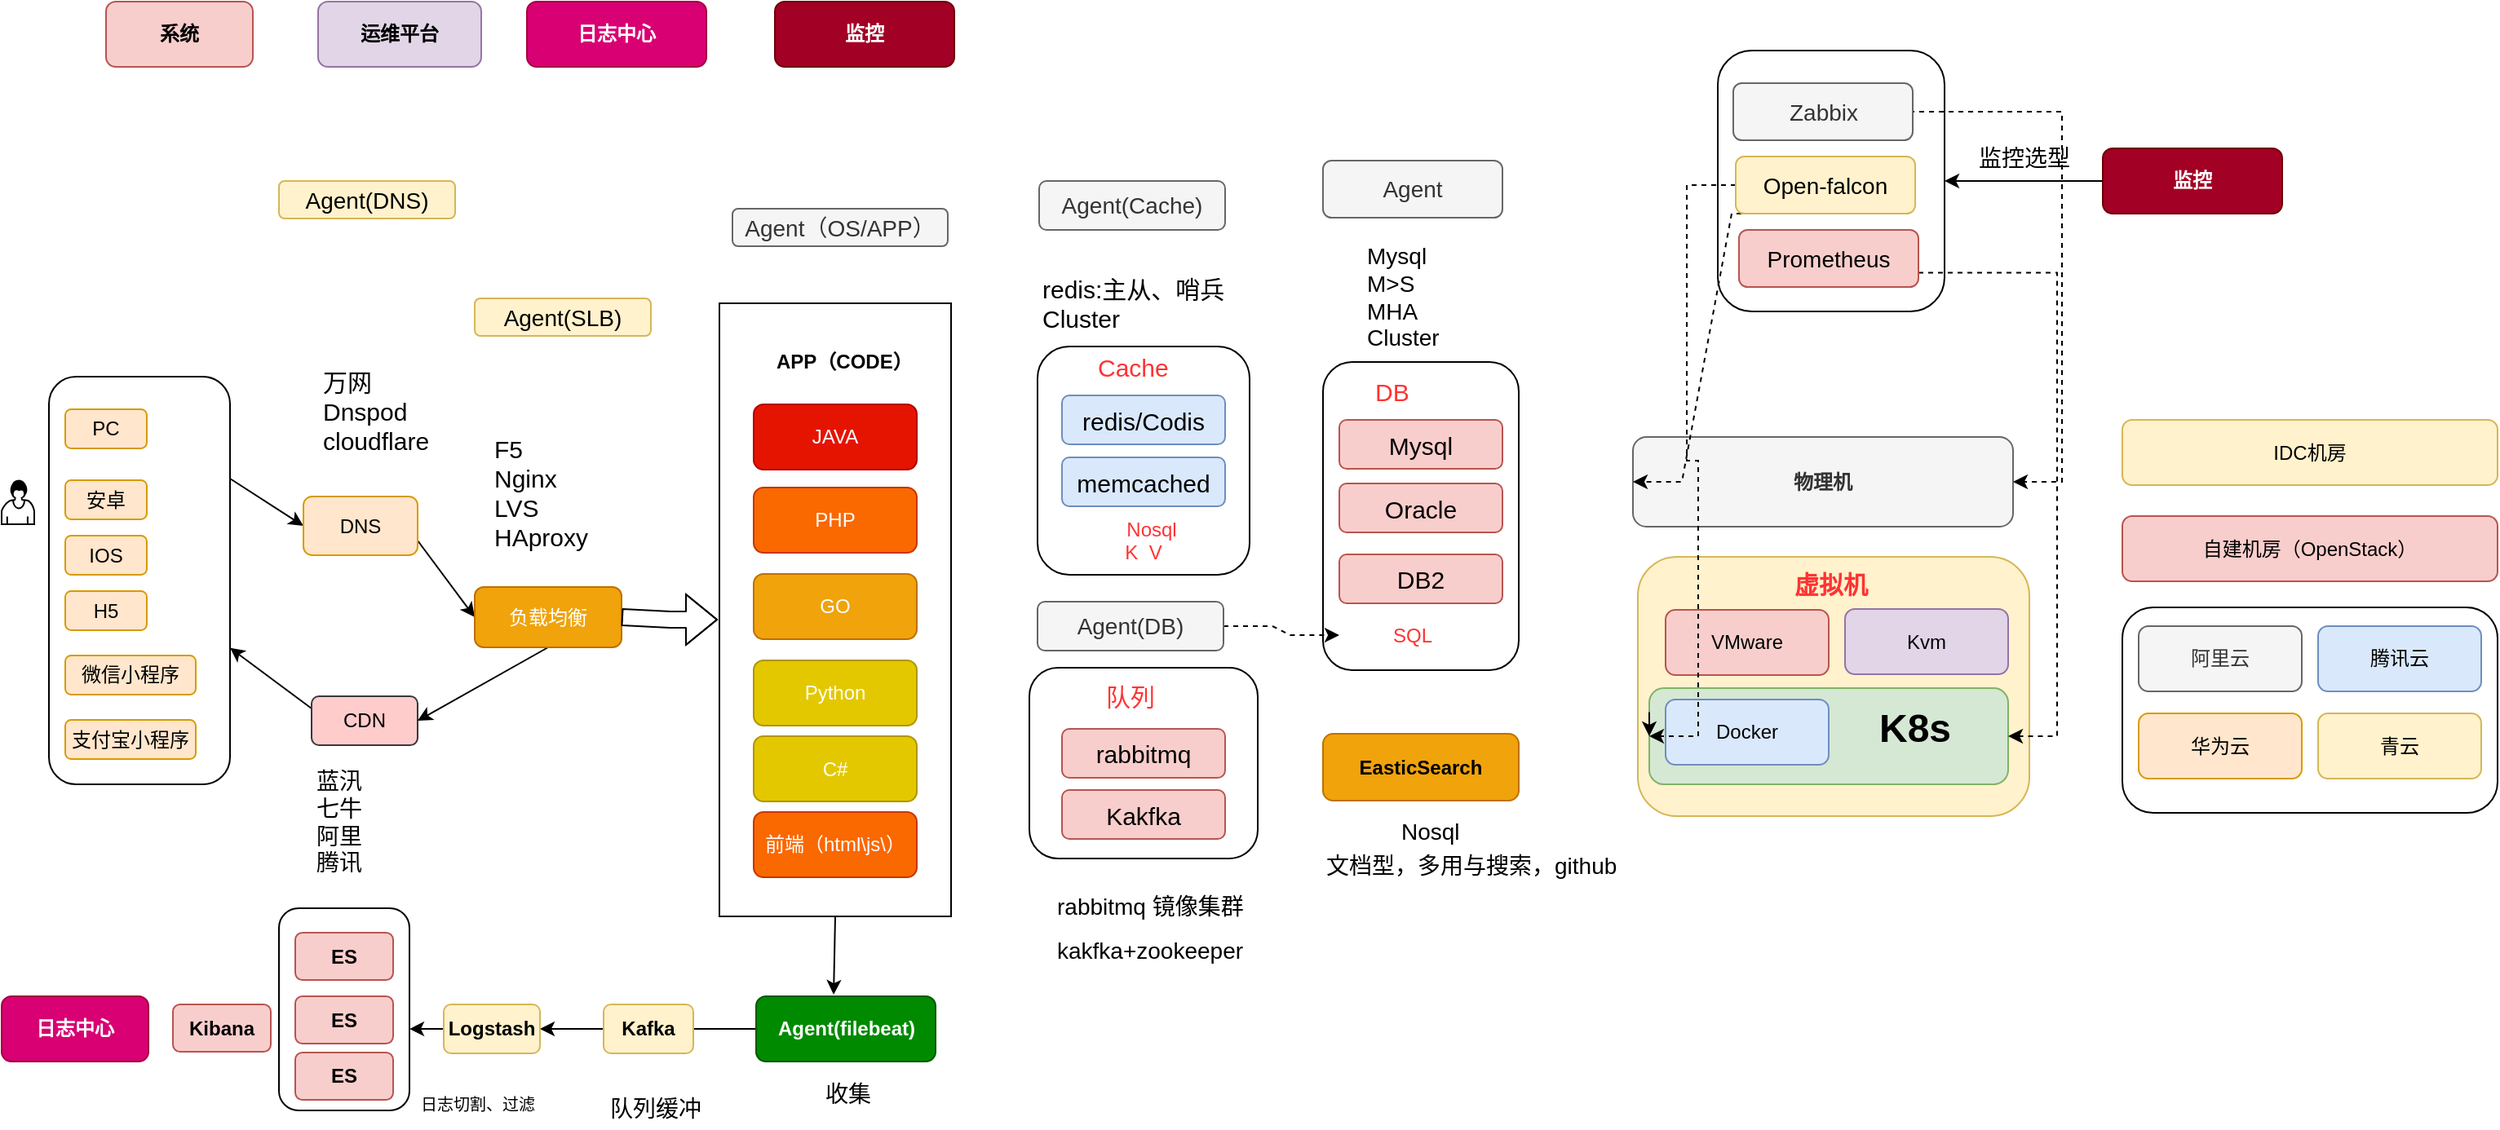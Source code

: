<mxfile version="11.1.4" type="github"><diagram id="FjkCbxF8kweXwZ7Hy2CF" name="第 1 页"><mxGraphModel dx="1186" dy="743" grid="1" gridSize="10" guides="1" tooltips="1" connect="1" arrows="1" fold="1" page="1" pageScale="1" pageWidth="827" pageHeight="1169" math="0" shadow="0"><root><mxCell id="0"/><mxCell id="1" parent="0"/><mxCell id="Rk0UD3mwPx1XItHt06ZP-148" value="" style="rounded=1;whiteSpace=wrap;html=1;" vertex="1" parent="1"><mxGeometry x="1062" y="50" width="139" height="160" as="geometry"/></mxCell><mxCell id="Rk0UD3mwPx1XItHt06ZP-143" value="监控" style="rounded=1;whiteSpace=wrap;html=1;fillColor=#a20025;strokeColor=#6F0000;fontColor=#ffffff;fontStyle=1" vertex="1" parent="1"><mxGeometry x="1298" y="110" width="110" height="40" as="geometry"/></mxCell><mxCell id="Rk0UD3mwPx1XItHt06ZP-138" value="" style="rounded=1;whiteSpace=wrap;html=1;labelBackgroundColor=none;fontSize=24;fontColor=#000000;" vertex="1" parent="1"><mxGeometry x="180" y="576" width="80" height="124" as="geometry"/></mxCell><mxCell id="Rk0UD3mwPx1XItHt06ZP-36" value="" style="rounded=1;whiteSpace=wrap;html=1;labelBackgroundColor=none;align=left;fillColor=#fff2cc;strokeColor=#d6b656;" vertex="1" parent="1"><mxGeometry x="1013" y="360.5" width="240" height="159" as="geometry"/></mxCell><mxCell id="Rk0UD3mwPx1XItHt06ZP-34" value="" style="rounded=1;whiteSpace=wrap;html=1;labelBackgroundColor=none;fillColor=#d5e8d4;strokeColor=#82b366;align=center;" vertex="1" parent="1"><mxGeometry x="1020" y="441" width="220" height="59" as="geometry"/></mxCell><mxCell id="Rk0UD3mwPx1XItHt06ZP-106" value="" style="rounded=1;whiteSpace=wrap;html=1;labelBackgroundColor=none;fontSize=12;fontColor=#FF3333;" vertex="1" parent="1"><mxGeometry x="820" y="241" width="120" height="189" as="geometry"/></mxCell><mxCell id="Rk0UD3mwPx1XItHt06ZP-99" value="" style="rounded=1;whiteSpace=wrap;html=1;labelBackgroundColor=none;fontSize=15;fontColor=#FF3333;" vertex="1" parent="1"><mxGeometry x="640" y="428.5" width="140" height="117" as="geometry"/></mxCell><mxCell id="Rk0UD3mwPx1XItHt06ZP-98" value="" style="rounded=1;whiteSpace=wrap;html=1;labelBackgroundColor=none;fontSize=15;fontColor=#FF3333;" vertex="1" parent="1"><mxGeometry x="645" y="231.5" width="130" height="140" as="geometry"/></mxCell><mxCell id="Rk0UD3mwPx1XItHt06ZP-67" style="rounded=0;orthogonalLoop=1;jettySize=auto;html=1;exitX=1;exitY=0.25;exitDx=0;exitDy=0;entryX=0;entryY=0.5;entryDx=0;entryDy=0;fontSize=15;fontColor=#FF3333;" edge="1" parent="1" source="Rk0UD3mwPx1XItHt06ZP-66" target="Rk0UD3mwPx1XItHt06ZP-6"><mxGeometry relative="1" as="geometry"/></mxCell><mxCell id="Rk0UD3mwPx1XItHt06ZP-66" value="" style="rounded=1;whiteSpace=wrap;html=1;labelBackgroundColor=none;fontSize=15;fontColor=#FF3333;" vertex="1" parent="1"><mxGeometry x="39" y="250" width="111" height="250" as="geometry"/></mxCell><mxCell id="Rk0UD3mwPx1XItHt06ZP-64" value="" style="rounded=1;whiteSpace=wrap;html=1;labelBackgroundColor=none;fontSize=15;fontColor=#FF3333;" vertex="1" parent="1"><mxGeometry x="1310" y="391.5" width="230" height="126" as="geometry"/></mxCell><mxCell id="Rk0UD3mwPx1XItHt06ZP-120" style="edgeStyle=none;rounded=0;orthogonalLoop=1;jettySize=auto;html=1;exitX=0.5;exitY=1;exitDx=0;exitDy=0;entryX=0.432;entryY=-0.025;entryDx=0;entryDy=0;entryPerimeter=0;fontSize=24;fontColor=#000000;" edge="1" parent="1" source="Rk0UD3mwPx1XItHt06ZP-29" target="Rk0UD3mwPx1XItHt06ZP-119"><mxGeometry relative="1" as="geometry"/></mxCell><mxCell id="Rk0UD3mwPx1XItHt06ZP-29" value="" style="rounded=0;whiteSpace=wrap;html=1;labelBackgroundColor=none;labelBorderColor=#000000;" vertex="1" parent="1"><mxGeometry x="450" y="205" width="142" height="376" as="geometry"/></mxCell><mxCell id="Rk0UD3mwPx1XItHt06ZP-1" value="系统" style="rounded=1;whiteSpace=wrap;html=1;fillColor=#f8cecc;strokeColor=#b85450;fontStyle=1" vertex="1" parent="1"><mxGeometry x="74" y="20" width="90" height="40" as="geometry"/></mxCell><mxCell id="Rk0UD3mwPx1XItHt06ZP-2" value="运维平台" style="rounded=1;whiteSpace=wrap;html=1;fillColor=#e1d5e7;strokeColor=#9673a6;fontStyle=1" vertex="1" parent="1"><mxGeometry x="204" y="20" width="100" height="40" as="geometry"/></mxCell><mxCell id="Rk0UD3mwPx1XItHt06ZP-3" value="日志中心" style="rounded=1;whiteSpace=wrap;html=1;fillColor=#d80073;strokeColor=#A50040;fontColor=#ffffff;fontStyle=1" vertex="1" parent="1"><mxGeometry x="332" y="20" width="110" height="40" as="geometry"/></mxCell><mxCell id="Rk0UD3mwPx1XItHt06ZP-4" value="监控" style="rounded=1;whiteSpace=wrap;html=1;fillColor=#a20025;strokeColor=#6F0000;fontColor=#ffffff;fontStyle=1" vertex="1" parent="1"><mxGeometry x="484" y="20" width="110" height="40" as="geometry"/></mxCell><mxCell id="Rk0UD3mwPx1XItHt06ZP-69" style="edgeStyle=none;rounded=0;orthogonalLoop=1;jettySize=auto;html=1;exitX=1;exitY=0.75;exitDx=0;exitDy=0;entryX=0;entryY=0.5;entryDx=0;entryDy=0;fontSize=15;fontColor=#FF3333;" edge="1" parent="1" source="Rk0UD3mwPx1XItHt06ZP-6" target="Rk0UD3mwPx1XItHt06ZP-16"><mxGeometry relative="1" as="geometry"/></mxCell><mxCell id="Rk0UD3mwPx1XItHt06ZP-6" value="DNS" style="rounded=1;whiteSpace=wrap;html=1;fillColor=#ffe6cc;strokeColor=#d79b00;" vertex="1" parent="1"><mxGeometry x="195" y="323.5" width="70" height="36" as="geometry"/></mxCell><mxCell id="Rk0UD3mwPx1XItHt06ZP-7" value="" style="shape=mxgraph.bpmn.user_task;html=1;outlineConnect=0;" vertex="1" parent="1"><mxGeometry x="10" y="313.5" width="20" height="27" as="geometry"/></mxCell><mxCell id="Rk0UD3mwPx1XItHt06ZP-68" style="edgeStyle=none;rounded=0;orthogonalLoop=1;jettySize=auto;html=1;exitX=0;exitY=0.25;exitDx=0;exitDy=0;fontSize=15;fontColor=#FF3333;" edge="1" parent="1" source="Rk0UD3mwPx1XItHt06ZP-8" target="Rk0UD3mwPx1XItHt06ZP-66"><mxGeometry relative="1" as="geometry"/></mxCell><mxCell id="Rk0UD3mwPx1XItHt06ZP-8" value="CDN" style="rounded=1;whiteSpace=wrap;html=1;fillColor=#ffcccc;strokeColor=#36393d;" vertex="1" parent="1"><mxGeometry x="200" y="446" width="65" height="30" as="geometry"/></mxCell><mxCell id="Rk0UD3mwPx1XItHt06ZP-70" style="edgeStyle=none;rounded=0;orthogonalLoop=1;jettySize=auto;html=1;exitX=0.5;exitY=1;exitDx=0;exitDy=0;entryX=1;entryY=0.5;entryDx=0;entryDy=0;fontSize=15;fontColor=#FF3333;" edge="1" parent="1" source="Rk0UD3mwPx1XItHt06ZP-16" target="Rk0UD3mwPx1XItHt06ZP-8"><mxGeometry relative="1" as="geometry"/></mxCell><mxCell id="Rk0UD3mwPx1XItHt06ZP-16" value="负载均衡" style="rounded=1;whiteSpace=wrap;html=1;labelBackgroundColor=none;fillColor=#f0a30a;strokeColor=#BD7000;fontColor=#ffffff;" vertex="1" parent="1"><mxGeometry x="300" y="379" width="90" height="37" as="geometry"/></mxCell><mxCell id="Rk0UD3mwPx1XItHt06ZP-17" value="JAVA" style="rounded=1;whiteSpace=wrap;html=1;labelBackgroundColor=none;fillColor=#e51400;strokeColor=#B20000;fontColor=#ffffff;" vertex="1" parent="1"><mxGeometry x="471" y="267" width="100" height="40" as="geometry"/></mxCell><mxCell id="Rk0UD3mwPx1XItHt06ZP-18" value="PHP" style="rounded=1;whiteSpace=wrap;html=1;labelBackgroundColor=none;fillColor=#fa6800;strokeColor=#C73500;fontColor=#ffffff;" vertex="1" parent="1"><mxGeometry x="471" y="318" width="100" height="40" as="geometry"/></mxCell><mxCell id="Rk0UD3mwPx1XItHt06ZP-19" value="Python" style="rounded=1;whiteSpace=wrap;html=1;labelBackgroundColor=none;fillColor=#e3c800;strokeColor=#B09500;fontColor=#ffffff;" vertex="1" parent="1"><mxGeometry x="471" y="424" width="100" height="40" as="geometry"/></mxCell><mxCell id="Rk0UD3mwPx1XItHt06ZP-20" value="GO" style="rounded=1;whiteSpace=wrap;html=1;labelBackgroundColor=none;fillColor=#f0a30a;strokeColor=#BD7000;fontColor=#ffffff;" vertex="1" parent="1"><mxGeometry x="471" y="371" width="100" height="40" as="geometry"/></mxCell><mxCell id="Rk0UD3mwPx1XItHt06ZP-21" value="APP（CODE）" style="text;html=1;resizable=0;points=[];autosize=1;align=left;verticalAlign=top;spacingTop=-4;fontStyle=1" vertex="1" parent="1"><mxGeometry x="482.5" y="231" width="100" height="20" as="geometry"/></mxCell><mxCell id="Rk0UD3mwPx1XItHt06ZP-22" value="IDC机房" style="rounded=1;whiteSpace=wrap;html=1;labelBackgroundColor=none;fillColor=#fff2cc;strokeColor=#d6b656;" vertex="1" parent="1"><mxGeometry x="1310" y="276.5" width="230" height="40" as="geometry"/></mxCell><mxCell id="Rk0UD3mwPx1XItHt06ZP-26" value="VMware" style="rounded=1;whiteSpace=wrap;html=1;labelBackgroundColor=none;fillColor=#f8cecc;strokeColor=#b85450;" vertex="1" parent="1"><mxGeometry x="1030" y="393" width="100" height="40" as="geometry"/></mxCell><mxCell id="Rk0UD3mwPx1XItHt06ZP-27" value="前端（html\js\）" style="rounded=1;whiteSpace=wrap;html=1;labelBackgroundColor=none;fillColor=#fa6800;strokeColor=#C73500;fontColor=#ffffff;" vertex="1" parent="1"><mxGeometry x="471" y="517" width="100" height="40" as="geometry"/></mxCell><mxCell id="Rk0UD3mwPx1XItHt06ZP-32" value="Kvm" style="rounded=1;whiteSpace=wrap;html=1;labelBackgroundColor=none;fillColor=#e1d5e7;strokeColor=#9673a6;" vertex="1" parent="1"><mxGeometry x="1140" y="392.5" width="100" height="40" as="geometry"/></mxCell><mxCell id="Rk0UD3mwPx1XItHt06ZP-33" value="Docker" style="rounded=1;whiteSpace=wrap;html=1;labelBackgroundColor=none;fillColor=#dae8fc;strokeColor=#6c8ebf;" vertex="1" parent="1"><mxGeometry x="1030" y="448" width="100" height="40" as="geometry"/></mxCell><mxCell id="Rk0UD3mwPx1XItHt06ZP-42" value="C#" style="rounded=1;whiteSpace=wrap;html=1;labelBackgroundColor=none;fillColor=#e3c800;strokeColor=#B09500;fontColor=#ffffff;" vertex="1" parent="1"><mxGeometry x="471" y="470.5" width="100" height="40" as="geometry"/></mxCell><mxCell id="Rk0UD3mwPx1XItHt06ZP-43" value="PC" style="rounded=1;whiteSpace=wrap;html=1;fillColor=#ffe6cc;strokeColor=#d79b00;" vertex="1" parent="1"><mxGeometry x="49" y="270" width="50" height="24" as="geometry"/></mxCell><mxCell id="Rk0UD3mwPx1XItHt06ZP-44" value="安卓" style="rounded=1;whiteSpace=wrap;html=1;fillColor=#ffe6cc;strokeColor=#d79b00;" vertex="1" parent="1"><mxGeometry x="49" y="313.5" width="50" height="24" as="geometry"/></mxCell><mxCell id="Rk0UD3mwPx1XItHt06ZP-47" value="IOS" style="rounded=1;whiteSpace=wrap;html=1;fillColor=#ffe6cc;strokeColor=#d79b00;" vertex="1" parent="1"><mxGeometry x="49" y="347.5" width="50" height="24" as="geometry"/></mxCell><mxCell id="Rk0UD3mwPx1XItHt06ZP-48" value="H5" style="rounded=1;whiteSpace=wrap;html=1;fillColor=#ffe6cc;strokeColor=#d79b00;" vertex="1" parent="1"><mxGeometry x="49" y="381.5" width="50" height="24" as="geometry"/></mxCell><mxCell id="Rk0UD3mwPx1XItHt06ZP-49" value="微信小程序" style="rounded=1;whiteSpace=wrap;html=1;fillColor=#ffe6cc;strokeColor=#d79b00;" vertex="1" parent="1"><mxGeometry x="49" y="421" width="80" height="24" as="geometry"/></mxCell><mxCell id="Rk0UD3mwPx1XItHt06ZP-50" value="支付宝小程序" style="rounded=1;whiteSpace=wrap;html=1;fillColor=#ffe6cc;strokeColor=#d79b00;" vertex="1" parent="1"><mxGeometry x="49" y="460.5" width="80" height="24" as="geometry"/></mxCell><mxCell id="Rk0UD3mwPx1XItHt06ZP-53" value="虚拟机" style="text;html=1;strokeColor=none;fillColor=none;align=center;verticalAlign=middle;whiteSpace=wrap;rounded=0;labelBackgroundColor=none;fontSize=15;fontStyle=1;fontColor=#FF3333;" vertex="1" parent="1"><mxGeometry x="1100" y="364.5" width="63" height="24" as="geometry"/></mxCell><mxCell id="Rk0UD3mwPx1XItHt06ZP-55" value="自建机房（OpenStack）" style="rounded=1;whiteSpace=wrap;html=1;labelBackgroundColor=none;fillColor=#f8cecc;strokeColor=#b85450;" vertex="1" parent="1"><mxGeometry x="1310" y="335.5" width="230" height="40" as="geometry"/></mxCell><mxCell id="Rk0UD3mwPx1XItHt06ZP-56" value="&lt;b&gt;物理机&lt;/b&gt;" style="rounded=1;whiteSpace=wrap;html=1;labelBackgroundColor=none;fillColor=#f5f5f5;strokeColor=#666666;fontColor=#333333;" vertex="1" parent="1"><mxGeometry x="1010" y="287" width="233" height="55" as="geometry"/></mxCell><mxCell id="Rk0UD3mwPx1XItHt06ZP-57" value="阿里云" style="rounded=1;whiteSpace=wrap;html=1;labelBackgroundColor=none;fillColor=#f5f5f5;strokeColor=#666666;fontColor=#333333;" vertex="1" parent="1"><mxGeometry x="1320" y="403" width="100" height="40" as="geometry"/></mxCell><mxCell id="Rk0UD3mwPx1XItHt06ZP-61" value="华为云" style="rounded=1;whiteSpace=wrap;html=1;labelBackgroundColor=none;fillColor=#ffe6cc;strokeColor=#d79b00;" vertex="1" parent="1"><mxGeometry x="1320" y="456.5" width="100" height="40" as="geometry"/></mxCell><mxCell id="Rk0UD3mwPx1XItHt06ZP-62" value="腾讯云" style="rounded=1;whiteSpace=wrap;html=1;labelBackgroundColor=none;fillColor=#dae8fc;strokeColor=#6c8ebf;" vertex="1" parent="1"><mxGeometry x="1430" y="403" width="100" height="40" as="geometry"/></mxCell><mxCell id="Rk0UD3mwPx1XItHt06ZP-63" value="青云" style="rounded=1;whiteSpace=wrap;html=1;labelBackgroundColor=none;fillColor=#fff2cc;strokeColor=#d6b656;" vertex="1" parent="1"><mxGeometry x="1430" y="456.5" width="100" height="40" as="geometry"/></mxCell><mxCell id="Rk0UD3mwPx1XItHt06ZP-71" value="" style="shape=flexArrow;endArrow=classic;html=1;fontSize=15;fontColor=#FF3333;exitX=1;exitY=0.5;exitDx=0;exitDy=0;" edge="1" parent="1" source="Rk0UD3mwPx1XItHt06ZP-16"><mxGeometry width="50" height="50" relative="1" as="geometry"><mxPoint x="390" y="420" as="sourcePoint"/><mxPoint x="449" y="399" as="targetPoint"/><Array as="points"><mxPoint x="420" y="399"/></Array></mxGeometry></mxCell><mxCell id="Rk0UD3mwPx1XItHt06ZP-72" value="&lt;font color=&quot;#000000&quot;&gt;redis/Codis&lt;/font&gt;" style="rounded=1;whiteSpace=wrap;html=1;labelBackgroundColor=none;fontSize=15;fillColor=#dae8fc;strokeColor=#6c8ebf;" vertex="1" parent="1"><mxGeometry x="660" y="261.5" width="100" height="30" as="geometry"/></mxCell><mxCell id="Rk0UD3mwPx1XItHt06ZP-74" value="&lt;font color=&quot;#000000&quot;&gt;memcached&lt;br&gt;&lt;/font&gt;" style="rounded=1;whiteSpace=wrap;html=1;labelBackgroundColor=none;fontSize=15;fillColor=#dae8fc;strokeColor=#6c8ebf;" vertex="1" parent="1"><mxGeometry x="660" y="299.5" width="100" height="30" as="geometry"/></mxCell><mxCell id="Rk0UD3mwPx1XItHt06ZP-75" value="&lt;font color=&quot;#000000&quot;&gt;rabbitmq&lt;/font&gt;" style="rounded=1;whiteSpace=wrap;html=1;labelBackgroundColor=none;fontSize=15;fillColor=#f8cecc;strokeColor=#b85450;" vertex="1" parent="1"><mxGeometry x="660" y="466" width="100" height="30" as="geometry"/></mxCell><mxCell id="Rk0UD3mwPx1XItHt06ZP-77" value="Cache" style="text;html=1;resizable=0;points=[];autosize=1;align=left;verticalAlign=top;spacingTop=-4;fontSize=15;fontColor=#FF3333;" vertex="1" parent="1"><mxGeometry x="680" y="232.5" width="60" height="20" as="geometry"/></mxCell><mxCell id="Rk0UD3mwPx1XItHt06ZP-78" value="队列" style="text;html=1;resizable=0;points=[];autosize=1;align=left;verticalAlign=top;spacingTop=-4;fontSize=15;fontColor=#FF3333;" vertex="1" parent="1"><mxGeometry x="685" y="434.5" width="50" height="20" as="geometry"/></mxCell><mxCell id="Rk0UD3mwPx1XItHt06ZP-81" value="&lt;font color=&quot;#000000&quot;&gt;Kakfka&lt;/font&gt;" style="rounded=1;whiteSpace=wrap;html=1;labelBackgroundColor=none;fontSize=15;fillColor=#f8cecc;strokeColor=#b85450;" vertex="1" parent="1"><mxGeometry x="660" y="503.5" width="100" height="30" as="geometry"/></mxCell><mxCell id="Rk0UD3mwPx1XItHt06ZP-86" value="Mysql" style="rounded=1;whiteSpace=wrap;html=1;labelBackgroundColor=none;fontSize=15;fillColor=#f8cecc;strokeColor=#b85450;" vertex="1" parent="1"><mxGeometry x="830" y="276.5" width="100" height="30" as="geometry"/></mxCell><mxCell id="Rk0UD3mwPx1XItHt06ZP-87" value="&lt;font color=&quot;#000000&quot;&gt;万网&lt;br&gt;Dnspod&lt;br&gt;cloudflare&lt;br&gt;&lt;/font&gt;" style="text;html=1;resizable=0;points=[];autosize=1;align=left;verticalAlign=top;spacingTop=-4;fontSize=15;fontColor=#FF3333;" vertex="1" parent="1"><mxGeometry x="205" y="241.5" width="80" height="60" as="geometry"/></mxCell><mxCell id="Rk0UD3mwPx1XItHt06ZP-88" value="&lt;font color=&quot;#000000&quot; style=&quot;font-size: 14px;&quot;&gt;蓝汛&lt;br style=&quot;font-size: 14px;&quot;&gt;七牛&lt;br style=&quot;font-size: 14px;&quot;&gt;阿里&lt;br style=&quot;font-size: 14px;&quot;&gt;腾讯&lt;br style=&quot;font-size: 14px;&quot;&gt;&lt;/font&gt;" style="text;html=1;resizable=0;points=[];autosize=1;align=left;verticalAlign=top;spacingTop=-4;fontSize=14;fontColor=#FF3333;" vertex="1" parent="1"><mxGeometry x="201" y="487" width="50" height="70" as="geometry"/></mxCell><mxCell id="Rk0UD3mwPx1XItHt06ZP-89" value="&lt;font color=&quot;#000000&quot;&gt;F5&lt;br&gt;Nginx&lt;br&gt;LVS&lt;br&gt;HAproxy&lt;br&gt;&lt;/font&gt;" style="text;html=1;resizable=0;points=[];autosize=1;align=left;verticalAlign=top;spacingTop=-4;fontSize=15;fontColor=#FF3333;" vertex="1" parent="1"><mxGeometry x="310" y="283" width="70" height="70" as="geometry"/></mxCell><mxCell id="Rk0UD3mwPx1XItHt06ZP-97" value="&lt;font color=&quot;#000000&quot;&gt;redis:主从、哨兵&lt;br&gt;Cluster&lt;br&gt;&lt;/font&gt;" style="text;html=1;resizable=0;points=[];autosize=1;align=left;verticalAlign=top;spacingTop=-4;fontSize=15;fontColor=#FF3333;" vertex="1" parent="1"><mxGeometry x="646" y="185" width="130" height="40" as="geometry"/></mxCell><mxCell id="Rk0UD3mwPx1XItHt06ZP-100" value="Oracle" style="rounded=1;whiteSpace=wrap;html=1;labelBackgroundColor=none;fontSize=15;fillColor=#f8cecc;strokeColor=#b85450;" vertex="1" parent="1"><mxGeometry x="830" y="315.5" width="100" height="30" as="geometry"/></mxCell><mxCell id="Rk0UD3mwPx1XItHt06ZP-101" value="DB2" style="rounded=1;whiteSpace=wrap;html=1;labelBackgroundColor=none;fontSize=15;fillColor=#f8cecc;strokeColor=#b85450;" vertex="1" parent="1"><mxGeometry x="830" y="359" width="100" height="30" as="geometry"/></mxCell><mxCell id="Rk0UD3mwPx1XItHt06ZP-103" value="Nosql" style="text;html=1;strokeColor=none;fillColor=none;align=center;verticalAlign=middle;whiteSpace=wrap;rounded=0;labelBackgroundColor=none;fontSize=12;fontColor=#FF3333;" vertex="1" parent="1"><mxGeometry x="670" y="338" width="90" height="12" as="geometry"/></mxCell><mxCell id="Rk0UD3mwPx1XItHt06ZP-105" value="K&amp;nbsp; V" style="text;html=1;strokeColor=none;fillColor=none;align=center;verticalAlign=middle;whiteSpace=wrap;rounded=0;labelBackgroundColor=none;fontSize=12;fontColor=#FF3333;" vertex="1" parent="1"><mxGeometry x="665" y="352" width="90" height="12" as="geometry"/></mxCell><mxCell id="Rk0UD3mwPx1XItHt06ZP-107" value="DB" style="text;html=1;resizable=0;points=[];autosize=1;align=left;verticalAlign=top;spacingTop=-4;fontSize=15;fontColor=#FF3333;" vertex="1" parent="1"><mxGeometry x="850" y="247.5" width="40" height="20" as="geometry"/></mxCell><mxCell id="Rk0UD3mwPx1XItHt06ZP-108" value="SQL" style="text;html=1;strokeColor=none;fillColor=none;align=center;verticalAlign=middle;whiteSpace=wrap;rounded=0;labelBackgroundColor=none;fontSize=12;fontColor=#FF3333;" vertex="1" parent="1"><mxGeometry x="830" y="402.5" width="90" height="12" as="geometry"/></mxCell><mxCell id="Rk0UD3mwPx1XItHt06ZP-109" value="&lt;font color=&quot;#000000&quot;&gt;EasticSearch&lt;/font&gt;" style="rounded=1;whiteSpace=wrap;html=1;labelBackgroundColor=none;fontSize=12;fontColor=#ffffff;fontStyle=1;fillColor=#f0a30a;strokeColor=#BD7000;" vertex="1" parent="1"><mxGeometry x="820" y="469" width="120" height="41" as="geometry"/></mxCell><mxCell id="Rk0UD3mwPx1XItHt06ZP-110" value="rabbitmq 镜像集群" style="text;html=1;resizable=0;points=[];autosize=1;align=left;verticalAlign=top;spacingTop=-4;fontSize=14;fontColor=#000000;" vertex="1" parent="1"><mxGeometry x="655" y="564" width="110" height="20" as="geometry"/></mxCell><mxCell id="Rk0UD3mwPx1XItHt06ZP-111" value="kakfka+zookeeper" style="text;html=1;resizable=0;points=[];autosize=1;align=left;verticalAlign=top;spacingTop=-4;fontSize=14;fontColor=#000000;" vertex="1" parent="1"><mxGeometry x="655" y="591" width="110" height="20" as="geometry"/></mxCell><mxCell id="Rk0UD3mwPx1XItHt06ZP-112" value="Nosql" style="text;html=1;resizable=0;points=[];autosize=1;align=left;verticalAlign=top;spacingTop=-4;fontSize=14;fontColor=#000000;" vertex="1" parent="1"><mxGeometry x="866" y="518" width="50" height="20" as="geometry"/></mxCell><mxCell id="Rk0UD3mwPx1XItHt06ZP-113" value="文档型，多用与搜索，github" style="text;html=1;resizable=0;points=[];autosize=1;align=left;verticalAlign=top;spacingTop=-4;fontSize=14;fontColor=#000000;" vertex="1" parent="1"><mxGeometry x="820" y="539" width="190" height="20" as="geometry"/></mxCell><mxCell id="Rk0UD3mwPx1XItHt06ZP-114" style="edgeStyle=none;rounded=0;orthogonalLoop=1;jettySize=auto;html=1;exitX=0;exitY=0.25;exitDx=0;exitDy=0;entryX=0;entryY=0.5;entryDx=0;entryDy=0;fontSize=14;fontColor=#000000;" edge="1" parent="1" source="Rk0UD3mwPx1XItHt06ZP-34" target="Rk0UD3mwPx1XItHt06ZP-34"><mxGeometry relative="1" as="geometry"/></mxCell><mxCell id="Rk0UD3mwPx1XItHt06ZP-115" value="K8s" style="text;html=1;strokeColor=none;fillColor=none;align=center;verticalAlign=middle;whiteSpace=wrap;rounded=0;labelBackgroundColor=none;fontSize=24;fontColor=#000000;fontStyle=1" vertex="1" parent="1"><mxGeometry x="1163" y="456" width="40" height="20" as="geometry"/></mxCell><mxCell id="Rk0UD3mwPx1XItHt06ZP-117" value="日志中心" style="rounded=1;whiteSpace=wrap;html=1;fillColor=#d80073;strokeColor=#A50040;fontColor=#ffffff;fontStyle=1" vertex="1" parent="1"><mxGeometry x="10" y="630" width="90" height="40" as="geometry"/></mxCell><mxCell id="Rk0UD3mwPx1XItHt06ZP-124" style="edgeStyle=none;rounded=0;orthogonalLoop=1;jettySize=auto;html=1;exitX=0;exitY=0.5;exitDx=0;exitDy=0;entryX=1;entryY=0.5;entryDx=0;entryDy=0;fontSize=24;fontColor=#000000;" edge="1" parent="1" source="Rk0UD3mwPx1XItHt06ZP-119" target="Rk0UD3mwPx1XItHt06ZP-122"><mxGeometry relative="1" as="geometry"/></mxCell><mxCell id="Rk0UD3mwPx1XItHt06ZP-119" value="Agent(filebeat)" style="rounded=1;whiteSpace=wrap;html=1;fillColor=#008a00;strokeColor=#005700;fontColor=#ffffff;fontStyle=1" vertex="1" parent="1"><mxGeometry x="472.5" y="630" width="110" height="40" as="geometry"/></mxCell><mxCell id="Rk0UD3mwPx1XItHt06ZP-139" style="edgeStyle=none;rounded=0;orthogonalLoop=1;jettySize=auto;html=1;exitX=0;exitY=0.5;exitDx=0;exitDy=0;entryX=1;entryY=0.597;entryDx=0;entryDy=0;entryPerimeter=0;fontSize=24;fontColor=#000000;" edge="1" parent="1" source="Rk0UD3mwPx1XItHt06ZP-122" target="Rk0UD3mwPx1XItHt06ZP-138"><mxGeometry relative="1" as="geometry"/></mxCell><mxCell id="Rk0UD3mwPx1XItHt06ZP-122" value="Logstash" style="rounded=1;whiteSpace=wrap;html=1;fillColor=#fff2cc;strokeColor=#d6b656;fontStyle=1" vertex="1" parent="1"><mxGeometry x="281" y="635" width="59" height="30" as="geometry"/></mxCell><mxCell id="Rk0UD3mwPx1XItHt06ZP-125" style="edgeStyle=none;rounded=0;orthogonalLoop=1;jettySize=auto;html=1;exitX=0;exitY=0.5;exitDx=0;exitDy=0;fontSize=24;fontColor=#000000;" edge="1" parent="1" source="Rk0UD3mwPx1XItHt06ZP-122" target="Rk0UD3mwPx1XItHt06ZP-122"><mxGeometry relative="1" as="geometry"/></mxCell><mxCell id="Rk0UD3mwPx1XItHt06ZP-126" value="&lt;font size=&quot;1&quot;&gt;日志切割、过滤&lt;/font&gt;" style="text;html=1;resizable=0;points=[];autosize=1;align=left;verticalAlign=top;spacingTop=-4;fontSize=24;fontColor=#000000;" vertex="1" parent="1"><mxGeometry x="265" y="675" width="100" height="30" as="geometry"/></mxCell><mxCell id="Rk0UD3mwPx1XItHt06ZP-127" value="&lt;span style=&quot;font-size: 14px&quot;&gt;收集&lt;/span&gt;" style="text;html=1;resizable=0;points=[];autosize=1;align=left;verticalAlign=top;spacingTop=-4;fontSize=24;fontColor=#000000;" vertex="1" parent="1"><mxGeometry x="512.5" y="670" width="40" height="30" as="geometry"/></mxCell><mxCell id="Rk0UD3mwPx1XItHt06ZP-128" value="Kafka" style="rounded=1;whiteSpace=wrap;html=1;fillColor=#fff2cc;strokeColor=#d6b656;fontStyle=1" vertex="1" parent="1"><mxGeometry x="379" y="635" width="55" height="30" as="geometry"/></mxCell><mxCell id="Rk0UD3mwPx1XItHt06ZP-131" value="&lt;font style=&quot;font-size: 14px&quot;&gt;队列缓冲&lt;/font&gt;" style="text;html=1;resizable=0;points=[];autosize=1;align=left;verticalAlign=top;spacingTop=-4;fontSize=24;fontColor=#000000;" vertex="1" parent="1"><mxGeometry x="380.5" y="679" width="70" height="30" as="geometry"/></mxCell><mxCell id="Rk0UD3mwPx1XItHt06ZP-132" value="ES" style="rounded=1;whiteSpace=wrap;html=1;fillColor=#f8cecc;strokeColor=#b85450;fontStyle=1" vertex="1" parent="1"><mxGeometry x="190" y="591" width="60" height="29" as="geometry"/></mxCell><mxCell id="Rk0UD3mwPx1XItHt06ZP-135" value="ES" style="rounded=1;whiteSpace=wrap;html=1;fillColor=#f8cecc;strokeColor=#b85450;fontStyle=1" vertex="1" parent="1"><mxGeometry x="190" y="630" width="60" height="29" as="geometry"/></mxCell><mxCell id="Rk0UD3mwPx1XItHt06ZP-136" value="ES" style="rounded=1;whiteSpace=wrap;html=1;fillColor=#f8cecc;strokeColor=#b85450;fontStyle=1" vertex="1" parent="1"><mxGeometry x="190" y="664.5" width="60" height="29" as="geometry"/></mxCell><mxCell id="Rk0UD3mwPx1XItHt06ZP-141" value="Kibana" style="rounded=1;whiteSpace=wrap;html=1;fillColor=#f8cecc;strokeColor=#b85450;fontStyle=1" vertex="1" parent="1"><mxGeometry x="115" y="635" width="60" height="29" as="geometry"/></mxCell><mxCell id="Rk0UD3mwPx1XItHt06ZP-142" value="Mysql&lt;br&gt;M&amp;gt;S&lt;br&gt;MHA&lt;br&gt;Cluster" style="text;html=1;resizable=0;points=[];autosize=1;align=left;verticalAlign=top;spacingTop=-4;fontSize=14;fontColor=#000000;" vertex="1" parent="1"><mxGeometry x="845" y="165" width="60" height="70" as="geometry"/></mxCell><mxCell id="Rk0UD3mwPx1XItHt06ZP-147" style="edgeStyle=none;rounded=0;orthogonalLoop=1;jettySize=auto;html=1;fontSize=14;fontColor=#000000;" edge="1" parent="1" source="Rk0UD3mwPx1XItHt06ZP-143" target="Rk0UD3mwPx1XItHt06ZP-148"><mxGeometry relative="1" as="geometry"><mxPoint x="1200" y="140" as="targetPoint"/></mxGeometry></mxCell><mxCell id="Rk0UD3mwPx1XItHt06ZP-151" style="edgeStyle=entityRelationEdgeStyle;rounded=0;orthogonalLoop=1;jettySize=auto;html=1;exitX=0;exitY=0.5;exitDx=0;exitDy=0;fontSize=14;fontColor=#000000;dashed=1;" edge="1" parent="1" source="Rk0UD3mwPx1XItHt06ZP-144" target="Rk0UD3mwPx1XItHt06ZP-56"><mxGeometry relative="1" as="geometry"/></mxCell><mxCell id="Rk0UD3mwPx1XItHt06ZP-144" value="Zabbix" style="rounded=1;whiteSpace=wrap;html=1;labelBackgroundColor=none;fontSize=14;fontColor=#333333;fillColor=#f5f5f5;strokeColor=#666666;" vertex="1" parent="1"><mxGeometry x="1071.5" y="70" width="110" height="35" as="geometry"/></mxCell><mxCell id="Rk0UD3mwPx1XItHt06ZP-153" style="edgeStyle=entityRelationEdgeStyle;rounded=0;orthogonalLoop=1;jettySize=auto;html=1;exitX=0.25;exitY=1;exitDx=0;exitDy=0;entryX=0;entryY=0.5;entryDx=0;entryDy=0;fontSize=14;fontColor=#000000;dashed=1;" edge="1" parent="1" source="Rk0UD3mwPx1XItHt06ZP-145" target="Rk0UD3mwPx1XItHt06ZP-56"><mxGeometry relative="1" as="geometry"/></mxCell><mxCell id="Rk0UD3mwPx1XItHt06ZP-154" style="edgeStyle=entityRelationEdgeStyle;rounded=0;orthogonalLoop=1;jettySize=auto;html=1;exitX=0;exitY=0.5;exitDx=0;exitDy=0;entryX=0;entryY=0.5;entryDx=0;entryDy=0;fontSize=14;fontColor=#000000;dashed=1;" edge="1" parent="1" source="Rk0UD3mwPx1XItHt06ZP-145" target="Rk0UD3mwPx1XItHt06ZP-34"><mxGeometry relative="1" as="geometry"/></mxCell><mxCell id="Rk0UD3mwPx1XItHt06ZP-145" value="Open-falcon" style="rounded=1;whiteSpace=wrap;html=1;labelBackgroundColor=none;fontSize=14;fillColor=#fff2cc;strokeColor=#d6b656;" vertex="1" parent="1"><mxGeometry x="1073" y="115" width="110" height="35" as="geometry"/></mxCell><mxCell id="Rk0UD3mwPx1XItHt06ZP-150" style="edgeStyle=entityRelationEdgeStyle;rounded=0;orthogonalLoop=1;jettySize=auto;html=1;exitX=1;exitY=0.75;exitDx=0;exitDy=0;fontSize=14;fontColor=#000000;dashed=1;" edge="1" parent="1" source="Rk0UD3mwPx1XItHt06ZP-146" target="Rk0UD3mwPx1XItHt06ZP-34"><mxGeometry relative="1" as="geometry"/></mxCell><mxCell id="Rk0UD3mwPx1XItHt06ZP-146" value="Prometheus" style="rounded=1;whiteSpace=wrap;html=1;labelBackgroundColor=none;fontSize=14;fillColor=#f8cecc;strokeColor=#b85450;" vertex="1" parent="1"><mxGeometry x="1075" y="160" width="110" height="35" as="geometry"/></mxCell><mxCell id="Rk0UD3mwPx1XItHt06ZP-149" value="监控选型" style="text;html=1;resizable=0;points=[];autosize=1;align=left;verticalAlign=top;spacingTop=-4;fontSize=14;fontColor=#000000;" vertex="1" parent="1"><mxGeometry x="1220" y="105" width="70" height="20" as="geometry"/></mxCell><mxCell id="Rk0UD3mwPx1XItHt06ZP-155" value="Agent(DNS)" style="rounded=1;whiteSpace=wrap;html=1;labelBackgroundColor=none;fontSize=14;fillColor=#fff2cc;strokeColor=#d6b656;" vertex="1" parent="1"><mxGeometry x="180" y="130" width="108" height="23" as="geometry"/></mxCell><mxCell id="Rk0UD3mwPx1XItHt06ZP-156" value="Agent（OS/APP）" style="rounded=1;whiteSpace=wrap;html=1;labelBackgroundColor=none;fontSize=14;fontColor=#333333;fillColor=#f5f5f5;strokeColor=#666666;" vertex="1" parent="1"><mxGeometry x="458" y="147" width="132" height="23" as="geometry"/></mxCell><mxCell id="Rk0UD3mwPx1XItHt06ZP-157" value="Agent(Cache)" style="rounded=1;whiteSpace=wrap;html=1;labelBackgroundColor=none;fontSize=14;fontColor=#333333;fillColor=#f5f5f5;strokeColor=#666666;" vertex="1" parent="1"><mxGeometry x="646" y="130" width="114" height="30" as="geometry"/></mxCell><mxCell id="Rk0UD3mwPx1XItHt06ZP-158" value="Agent" style="rounded=1;whiteSpace=wrap;html=1;labelBackgroundColor=none;fontSize=14;fontColor=#333333;fillColor=#f5f5f5;strokeColor=#666666;" vertex="1" parent="1"><mxGeometry x="820" y="117.5" width="110" height="35" as="geometry"/></mxCell><mxCell id="Rk0UD3mwPx1XItHt06ZP-159" value="Agent(SLB)" style="rounded=1;whiteSpace=wrap;html=1;labelBackgroundColor=none;fontSize=14;fillColor=#fff2cc;strokeColor=#d6b656;" vertex="1" parent="1"><mxGeometry x="300" y="202" width="108" height="23" as="geometry"/></mxCell><mxCell id="Rk0UD3mwPx1XItHt06ZP-161" value="" style="edgeStyle=entityRelationEdgeStyle;rounded=0;orthogonalLoop=1;jettySize=auto;html=1;dashed=1;fontSize=14;fontColor=#000000;" edge="1" parent="1" source="Rk0UD3mwPx1XItHt06ZP-160" target="Rk0UD3mwPx1XItHt06ZP-108"><mxGeometry relative="1" as="geometry"/></mxCell><mxCell id="Rk0UD3mwPx1XItHt06ZP-160" value="Agent(DB)" style="rounded=1;whiteSpace=wrap;html=1;labelBackgroundColor=none;fontSize=14;fontColor=#333333;fillColor=#f5f5f5;strokeColor=#666666;" vertex="1" parent="1"><mxGeometry x="645" y="388" width="114" height="30" as="geometry"/></mxCell></root></mxGraphModel></diagram></mxfile>